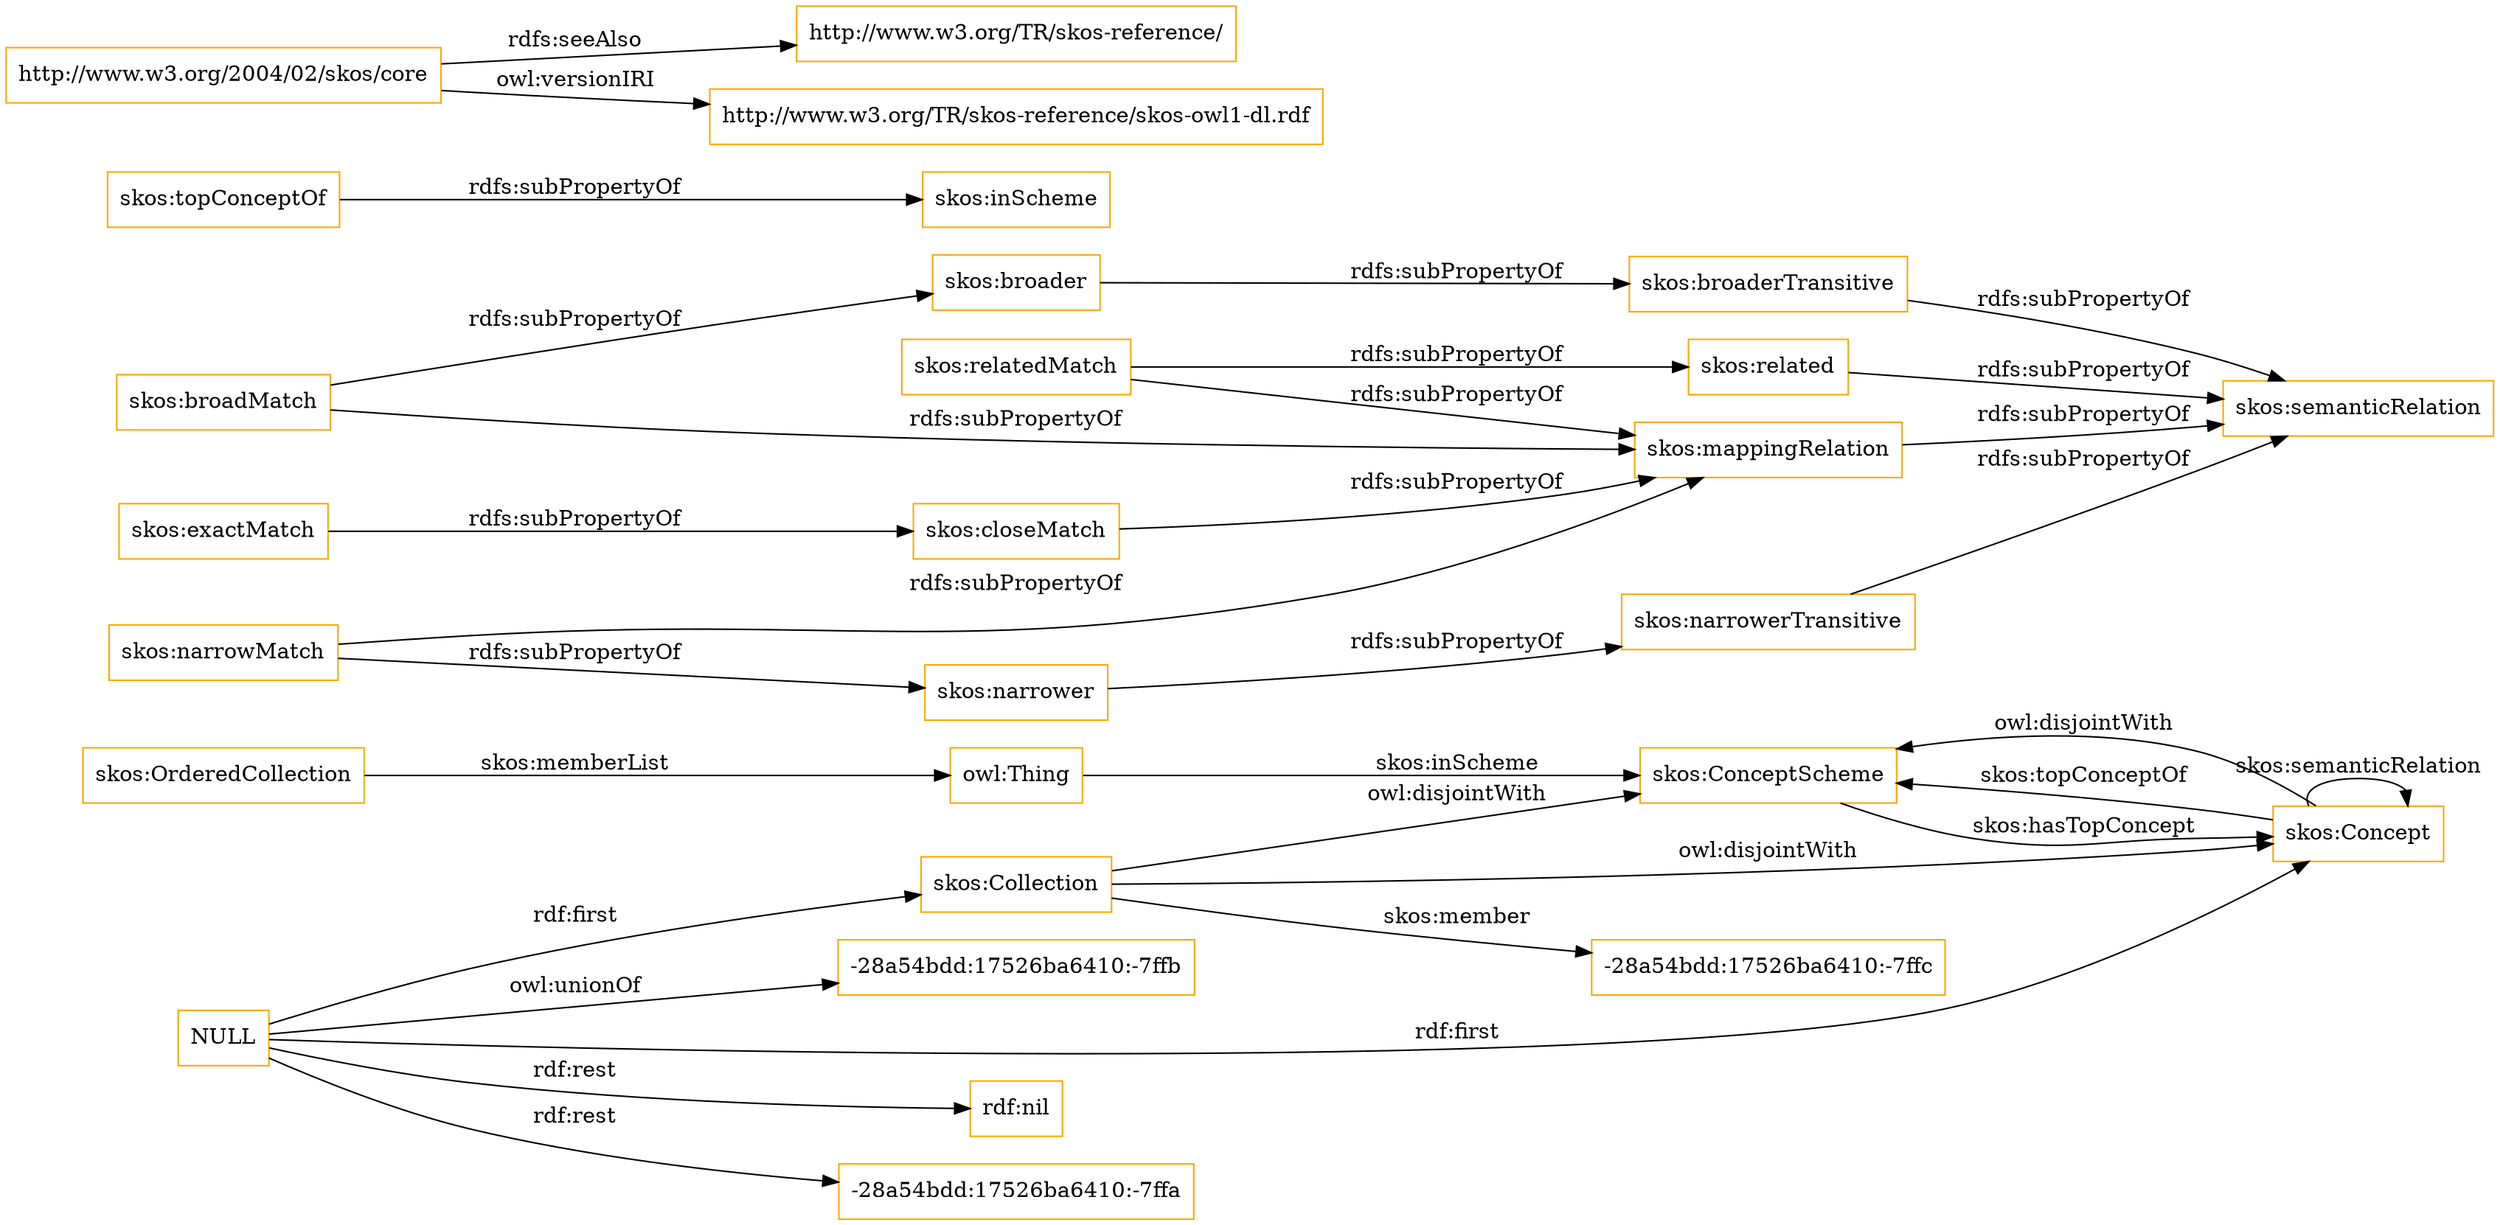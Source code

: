 digraph ar2dtool_diagram { 
rankdir=LR;
size="1501"
node [shape = rectangle, color="orange"]; "skos:OrderedCollection" "skos:ConceptScheme" "skos:Concept" "skos:Collection" "-28a54bdd:17526ba6410:-7ffc" ; /*classes style*/
	"skos:narrowerTransitive" -> "skos:semanticRelation" [ label = "rdfs:subPropertyOf" ];
	"NULL" -> "rdf:nil" [ label = "rdf:rest" ];
	"NULL" -> "skos:Concept" [ label = "rdf:first" ];
	"NULL" -> "-28a54bdd:17526ba6410:-7ffa" [ label = "rdf:rest" ];
	"NULL" -> "skos:Collection" [ label = "rdf:first" ];
	"NULL" -> "-28a54bdd:17526ba6410:-7ffb" [ label = "owl:unionOf" ];
	"skos:closeMatch" -> "skos:mappingRelation" [ label = "rdfs:subPropertyOf" ];
	"skos:Concept" -> "skos:ConceptScheme" [ label = "owl:disjointWith" ];
	"skos:relatedMatch" -> "skos:related" [ label = "rdfs:subPropertyOf" ];
	"skos:relatedMatch" -> "skos:mappingRelation" [ label = "rdfs:subPropertyOf" ];
	"skos:related" -> "skos:semanticRelation" [ label = "rdfs:subPropertyOf" ];
	"skos:topConceptOf" -> "skos:inScheme" [ label = "rdfs:subPropertyOf" ];
	"skos:broadMatch" -> "skos:mappingRelation" [ label = "rdfs:subPropertyOf" ];
	"skos:broadMatch" -> "skos:broader" [ label = "rdfs:subPropertyOf" ];
	"skos:exactMatch" -> "skos:closeMatch" [ label = "rdfs:subPropertyOf" ];
	"skos:broaderTransitive" -> "skos:semanticRelation" [ label = "rdfs:subPropertyOf" ];
	"skos:broader" -> "skos:broaderTransitive" [ label = "rdfs:subPropertyOf" ];
	"skos:mappingRelation" -> "skos:semanticRelation" [ label = "rdfs:subPropertyOf" ];
	"http://www.w3.org/2004/02/skos/core" -> "http://www.w3.org/TR/skos-reference/" [ label = "rdfs:seeAlso" ];
	"http://www.w3.org/2004/02/skos/core" -> "http://www.w3.org/TR/skos-reference/skos-owl1-dl.rdf" [ label = "owl:versionIRI" ];
	"skos:Collection" -> "skos:ConceptScheme" [ label = "owl:disjointWith" ];
	"skos:Collection" -> "skos:Concept" [ label = "owl:disjointWith" ];
	"skos:narrower" -> "skos:narrowerTransitive" [ label = "rdfs:subPropertyOf" ];
	"skos:narrowMatch" -> "skos:narrower" [ label = "rdfs:subPropertyOf" ];
	"skos:narrowMatch" -> "skos:mappingRelation" [ label = "rdfs:subPropertyOf" ];
	"skos:OrderedCollection" -> "owl:Thing" [ label = "skos:memberList" ];
	"skos:Concept" -> "skos:ConceptScheme" [ label = "skos:topConceptOf" ];
	"skos:Concept" -> "skos:Concept" [ label = "skos:semanticRelation" ];
	"skos:Collection" -> "-28a54bdd:17526ba6410:-7ffc" [ label = "skos:member" ];
	"skos:ConceptScheme" -> "skos:Concept" [ label = "skos:hasTopConcept" ];
	"owl:Thing" -> "skos:ConceptScheme" [ label = "skos:inScheme" ];

}
